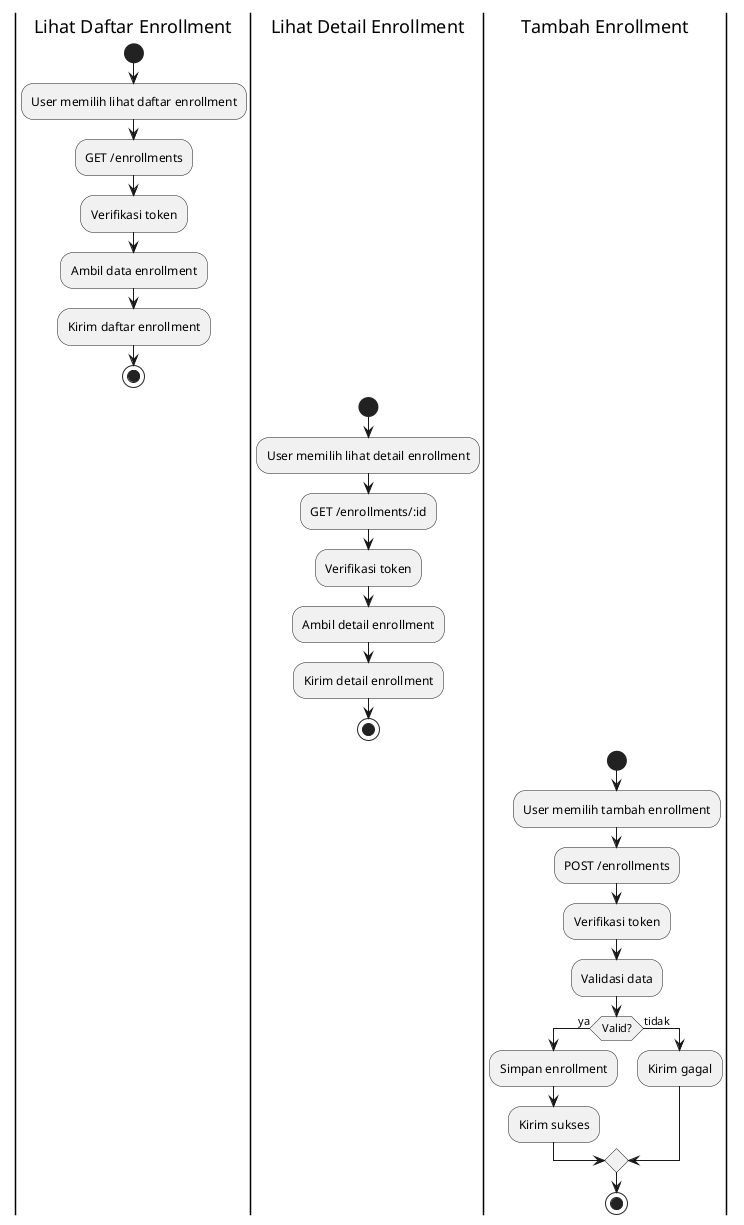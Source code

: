 @startuml

|Lihat Daftar Enrollment|
start
:User memilih lihat daftar enrollment;
:GET /enrollments;
:Verifikasi token;
:Ambil data enrollment;
:Kirim daftar enrollment;
stop

|Lihat Detail Enrollment|
start
:User memilih lihat detail enrollment;
:GET /enrollments/:id;
:Verifikasi token;
:Ambil detail enrollment;
:Kirim detail enrollment;
stop

|Tambah Enrollment|
start
:User memilih tambah enrollment;
:POST /enrollments;
:Verifikasi token;
:Validasi data;
if (Valid?) then (ya)
  :Simpan enrollment;
  :Kirim sukses;
else (tidak)
  :Kirim gagal;
endif
stop

@enduml
